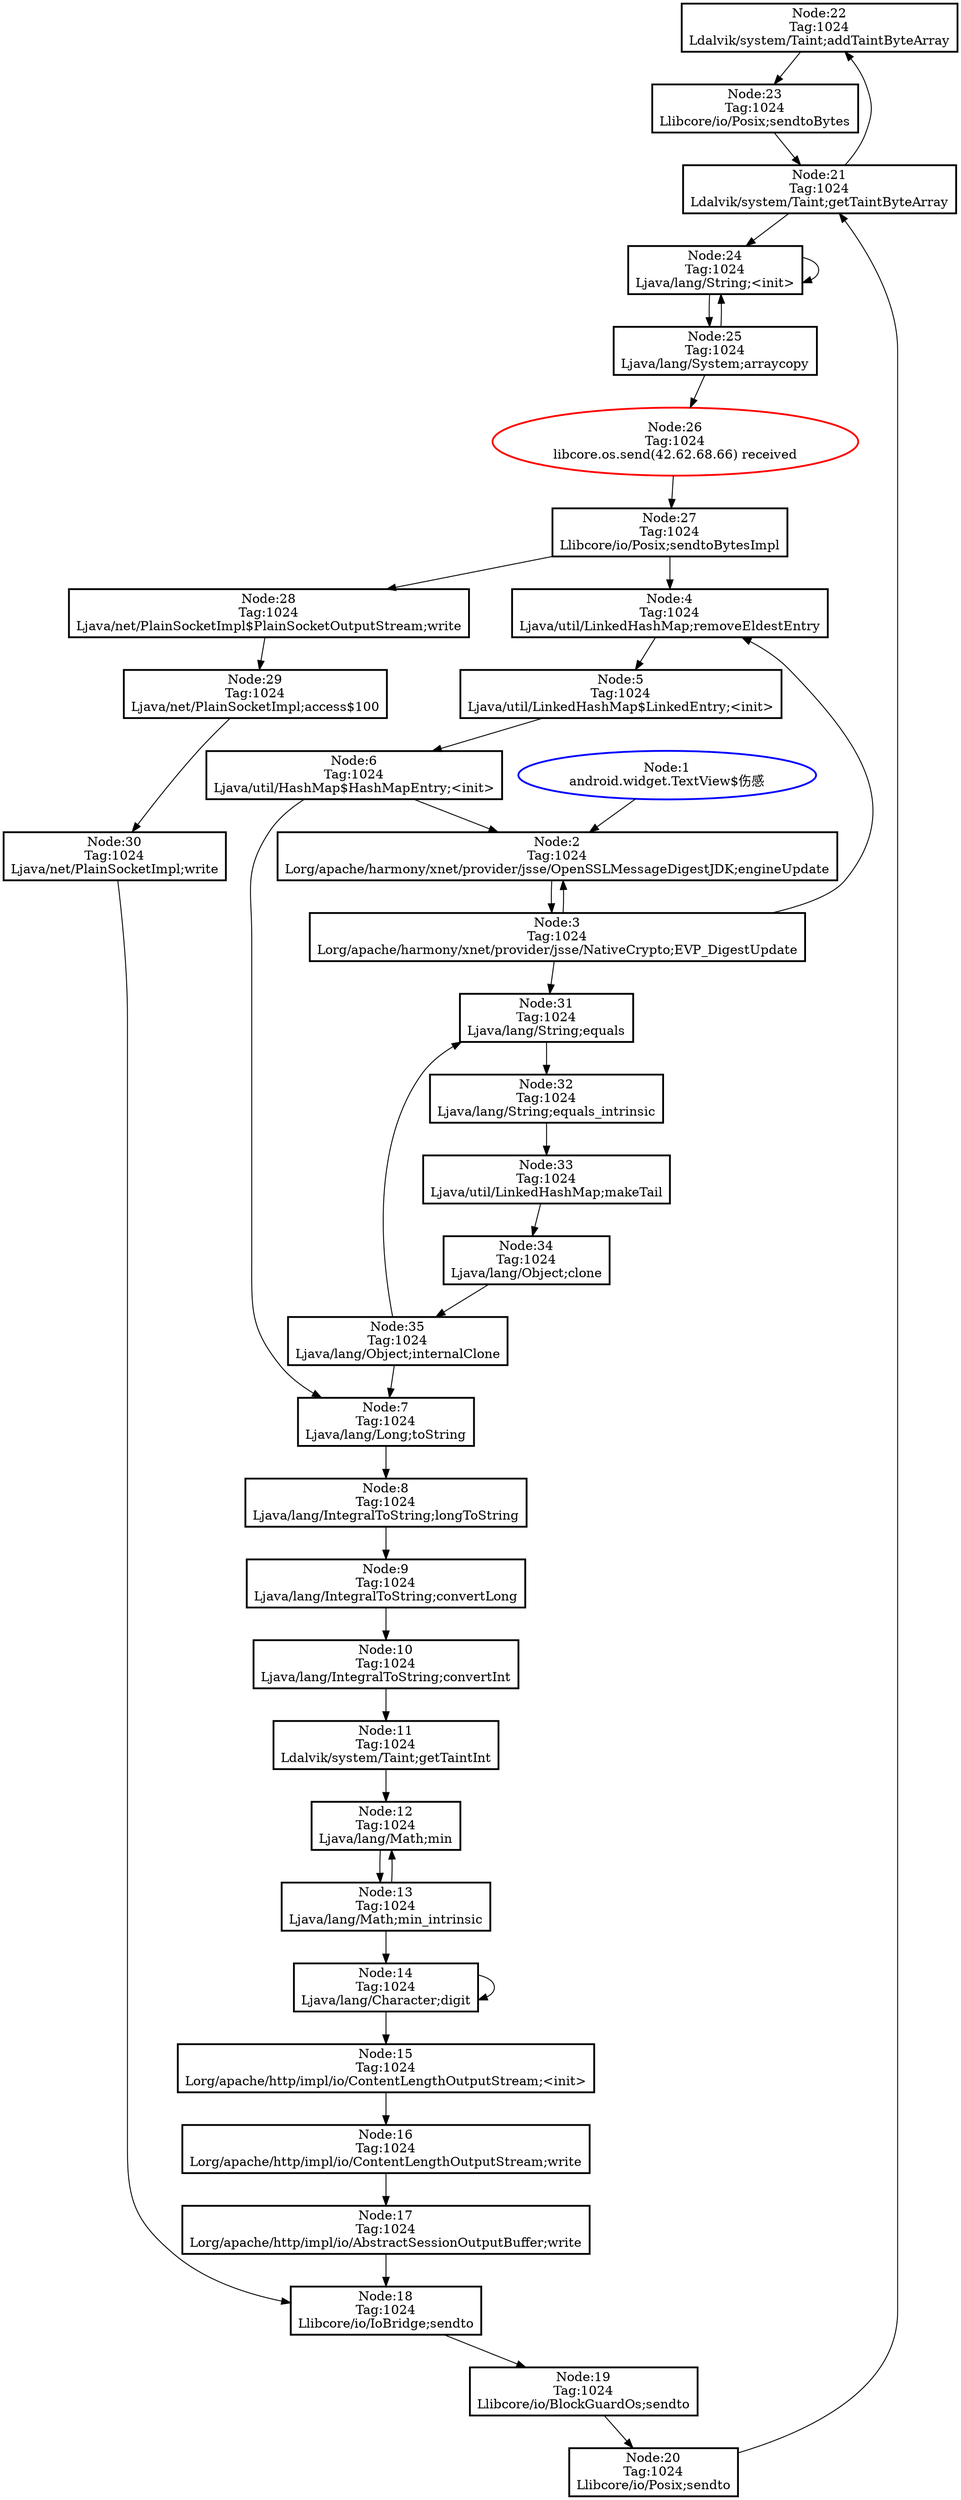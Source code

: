 digraph G {
N22 [shape=box,color=black,style=bold,label="Node:22\nTag:1024\nLdalvik/system/Taint;addTaintByteArray"];
N21 [shape=box,color=black,style=bold,label="Node:21\nTag:1024\nLdalvik/system/Taint;getTaintByteArray"];
N11 [shape=box,color=black,style=bold,label="Node:11\nTag:1024\nLdalvik/system/Taint;getTaintInt"];
N14 [shape=box,color=black,style=bold,label="Node:14\nTag:1024\nLjava/lang/Character;digit"];
N10 [shape=box,color=black,style=bold,label="Node:10\nTag:1024\nLjava/lang/IntegralToString;convertInt"];
N9 [shape=box,color=black,style=bold,label="Node:9\nTag:1024\nLjava/lang/IntegralToString;convertLong"];
N8 [shape=box,color=black,style=bold,label="Node:8\nTag:1024\nLjava/lang/IntegralToString;longToString"];
N7 [shape=box,color=black,style=bold,label="Node:7\nTag:1024\nLjava/lang/Long;toString"];
N12 [shape=box,color=black,style=bold,label="Node:12\nTag:1024\nLjava/lang/Math;min"];
N13 [shape=box,color=black,style=bold,label="Node:13\nTag:1024\nLjava/lang/Math;min_intrinsic"];
N34 [shape=box,color=black,style=bold,label="Node:34\nTag:1024\nLjava/lang/Object;clone"];
N35 [shape=box,color=black,style=bold,label="Node:35\nTag:1024\nLjava/lang/Object;internalClone"];
N24 [shape=box,color=black,style=bold,label="Node:24\nTag:1024\nLjava/lang/String;<init>"];
N31 [shape=box,color=black,style=bold,label="Node:31\nTag:1024\nLjava/lang/String;equals"];
N32 [shape=box,color=black,style=bold,label="Node:32\nTag:1024\nLjava/lang/String;equals_intrinsic"];
N25 [shape=box,color=black,style=bold,label="Node:25\nTag:1024\nLjava/lang/System;arraycopy"];
N28 [shape=box,color=black,style=bold,label="Node:28\nTag:1024\nLjava/net/PlainSocketImpl$PlainSocketOutputStream;write"];
N29 [shape=box,color=black,style=bold,label="Node:29\nTag:1024\nLjava/net/PlainSocketImpl;access$100"];
N30 [shape=box,color=black,style=bold,label="Node:30\nTag:1024\nLjava/net/PlainSocketImpl;write"];
N6 [shape=box,color=black,style=bold,label="Node:6\nTag:1024\nLjava/util/HashMap$HashMapEntry;<init>"];
N5 [shape=box,color=black,style=bold,label="Node:5\nTag:1024\nLjava/util/LinkedHashMap$LinkedEntry;<init>"];
N33 [shape=box,color=black,style=bold,label="Node:33\nTag:1024\nLjava/util/LinkedHashMap;makeTail"];
N4 [shape=box,color=black,style=bold,label="Node:4\nTag:1024\nLjava/util/LinkedHashMap;removeEldestEntry"];
N19 [shape=box,color=black,style=bold,label="Node:19\nTag:1024\nLlibcore/io/BlockGuardOs;sendto"];
N18 [shape=box,color=black,style=bold,label="Node:18\nTag:1024\nLlibcore/io/IoBridge;sendto"];
N20 [shape=box,color=black,style=bold,label="Node:20\nTag:1024\nLlibcore/io/Posix;sendto"];
N23 [shape=box,color=black,style=bold,label="Node:23\nTag:1024\nLlibcore/io/Posix;sendtoBytes"];
N27 [shape=box,color=black,style=bold,label="Node:27\nTag:1024\nLlibcore/io/Posix;sendtoBytesImpl"];
N3 [shape=box,color=black,style=bold,label="Node:3\nTag:1024\nLorg/apache/harmony/xnet/provider/jsse/NativeCrypto;EVP_DigestUpdate"];
N2 [shape=box,color=black,style=bold,label="Node:2\nTag:1024\nLorg/apache/harmony/xnet/provider/jsse/OpenSSLMessageDigestJDK;engineUpdate"];
N17 [shape=box,color=black,style=bold,label="Node:17\nTag:1024\nLorg/apache/http/impl/io/AbstractSessionOutputBuffer;write"];
N15 [shape=box,color=black,style=bold,label="Node:15\nTag:1024\nLorg/apache/http/impl/io/ContentLengthOutputStream;<init>"];
N16 [shape=box,color=black,style=bold,label="Node:16\nTag:1024\nLorg/apache/http/impl/io/ContentLengthOutputStream;write"];
N1 [shape=ellipse,color=blue,style=bold,label="Node:1\nandroid.widget.TextView$伤感"];
N26 [shape=ellipse,color=red,style=bold,label="Node:26\nTag:1024\nlibcore.os.send(42.62.68.66) received"];
N22 -> N23;
N21 -> N22;
N21 -> N24;
N11 -> N12;
N14 -> N14;
N14 -> N15;
N10 -> N11;
N9 -> N10;
N8 -> N9;
N7 -> N8;
N12 -> N13;
N13 -> N14;
N13 -> N12;
N34 -> N35;
N35 -> N7;
N35 -> N31;
N24 -> N24;
N24 -> N25;
N31 -> N32;
N32 -> N33;
N25 -> N24;
N25 -> N26;
N28 -> N29;
N29 -> N30;
N30 -> N18;
N6 -> N7;
N6 -> N2;
N5 -> N6;
N33 -> N34;
N4 -> N5;
N19 -> N20;
N18 -> N19;
N20 -> N21;
N23 -> N21;
N27 -> N28;
N27 -> N4;
N3 -> N31;
N3 -> N4;
N3 -> N2;
N2 -> N3;
N17 -> N18;
N15 -> N16;
N16 -> N17;
N1 -> N2;
N26 -> N27;
}